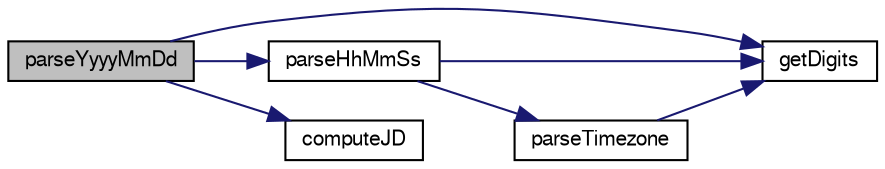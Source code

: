digraph "parseYyyyMmDd"
{
  edge [fontname="FreeSans",fontsize="10",labelfontname="FreeSans",labelfontsize="10"];
  node [fontname="FreeSans",fontsize="10",shape=record];
  rankdir="LR";
  Node215369 [label="parseYyyyMmDd",height=0.2,width=0.4,color="black", fillcolor="grey75", style="filled", fontcolor="black"];
  Node215369 -> Node215370 [color="midnightblue",fontsize="10",style="solid",fontname="FreeSans"];
  Node215370 [label="getDigits",height=0.2,width=0.4,color="black", fillcolor="white", style="filled",URL="$sqlite3_8c.html#af4fdc2bcc27f2897a50c080040855e4d"];
  Node215369 -> Node215371 [color="midnightblue",fontsize="10",style="solid",fontname="FreeSans"];
  Node215371 [label="parseHhMmSs",height=0.2,width=0.4,color="black", fillcolor="white", style="filled",URL="$sqlite3_8c.html#ac4cdecf91abf320cc407022a3bd4944f"];
  Node215371 -> Node215370 [color="midnightblue",fontsize="10",style="solid",fontname="FreeSans"];
  Node215371 -> Node215372 [color="midnightblue",fontsize="10",style="solid",fontname="FreeSans"];
  Node215372 [label="parseTimezone",height=0.2,width=0.4,color="black", fillcolor="white", style="filled",URL="$sqlite3_8c.html#a0cdd15f925d164c8f4ce8f6a7ef87294"];
  Node215372 -> Node215370 [color="midnightblue",fontsize="10",style="solid",fontname="FreeSans"];
  Node215369 -> Node215373 [color="midnightblue",fontsize="10",style="solid",fontname="FreeSans"];
  Node215373 [label="computeJD",height=0.2,width=0.4,color="black", fillcolor="white", style="filled",URL="$sqlite3_8c.html#aeeefea84c7c62565ee8e5491f39c0bc4"];
}
